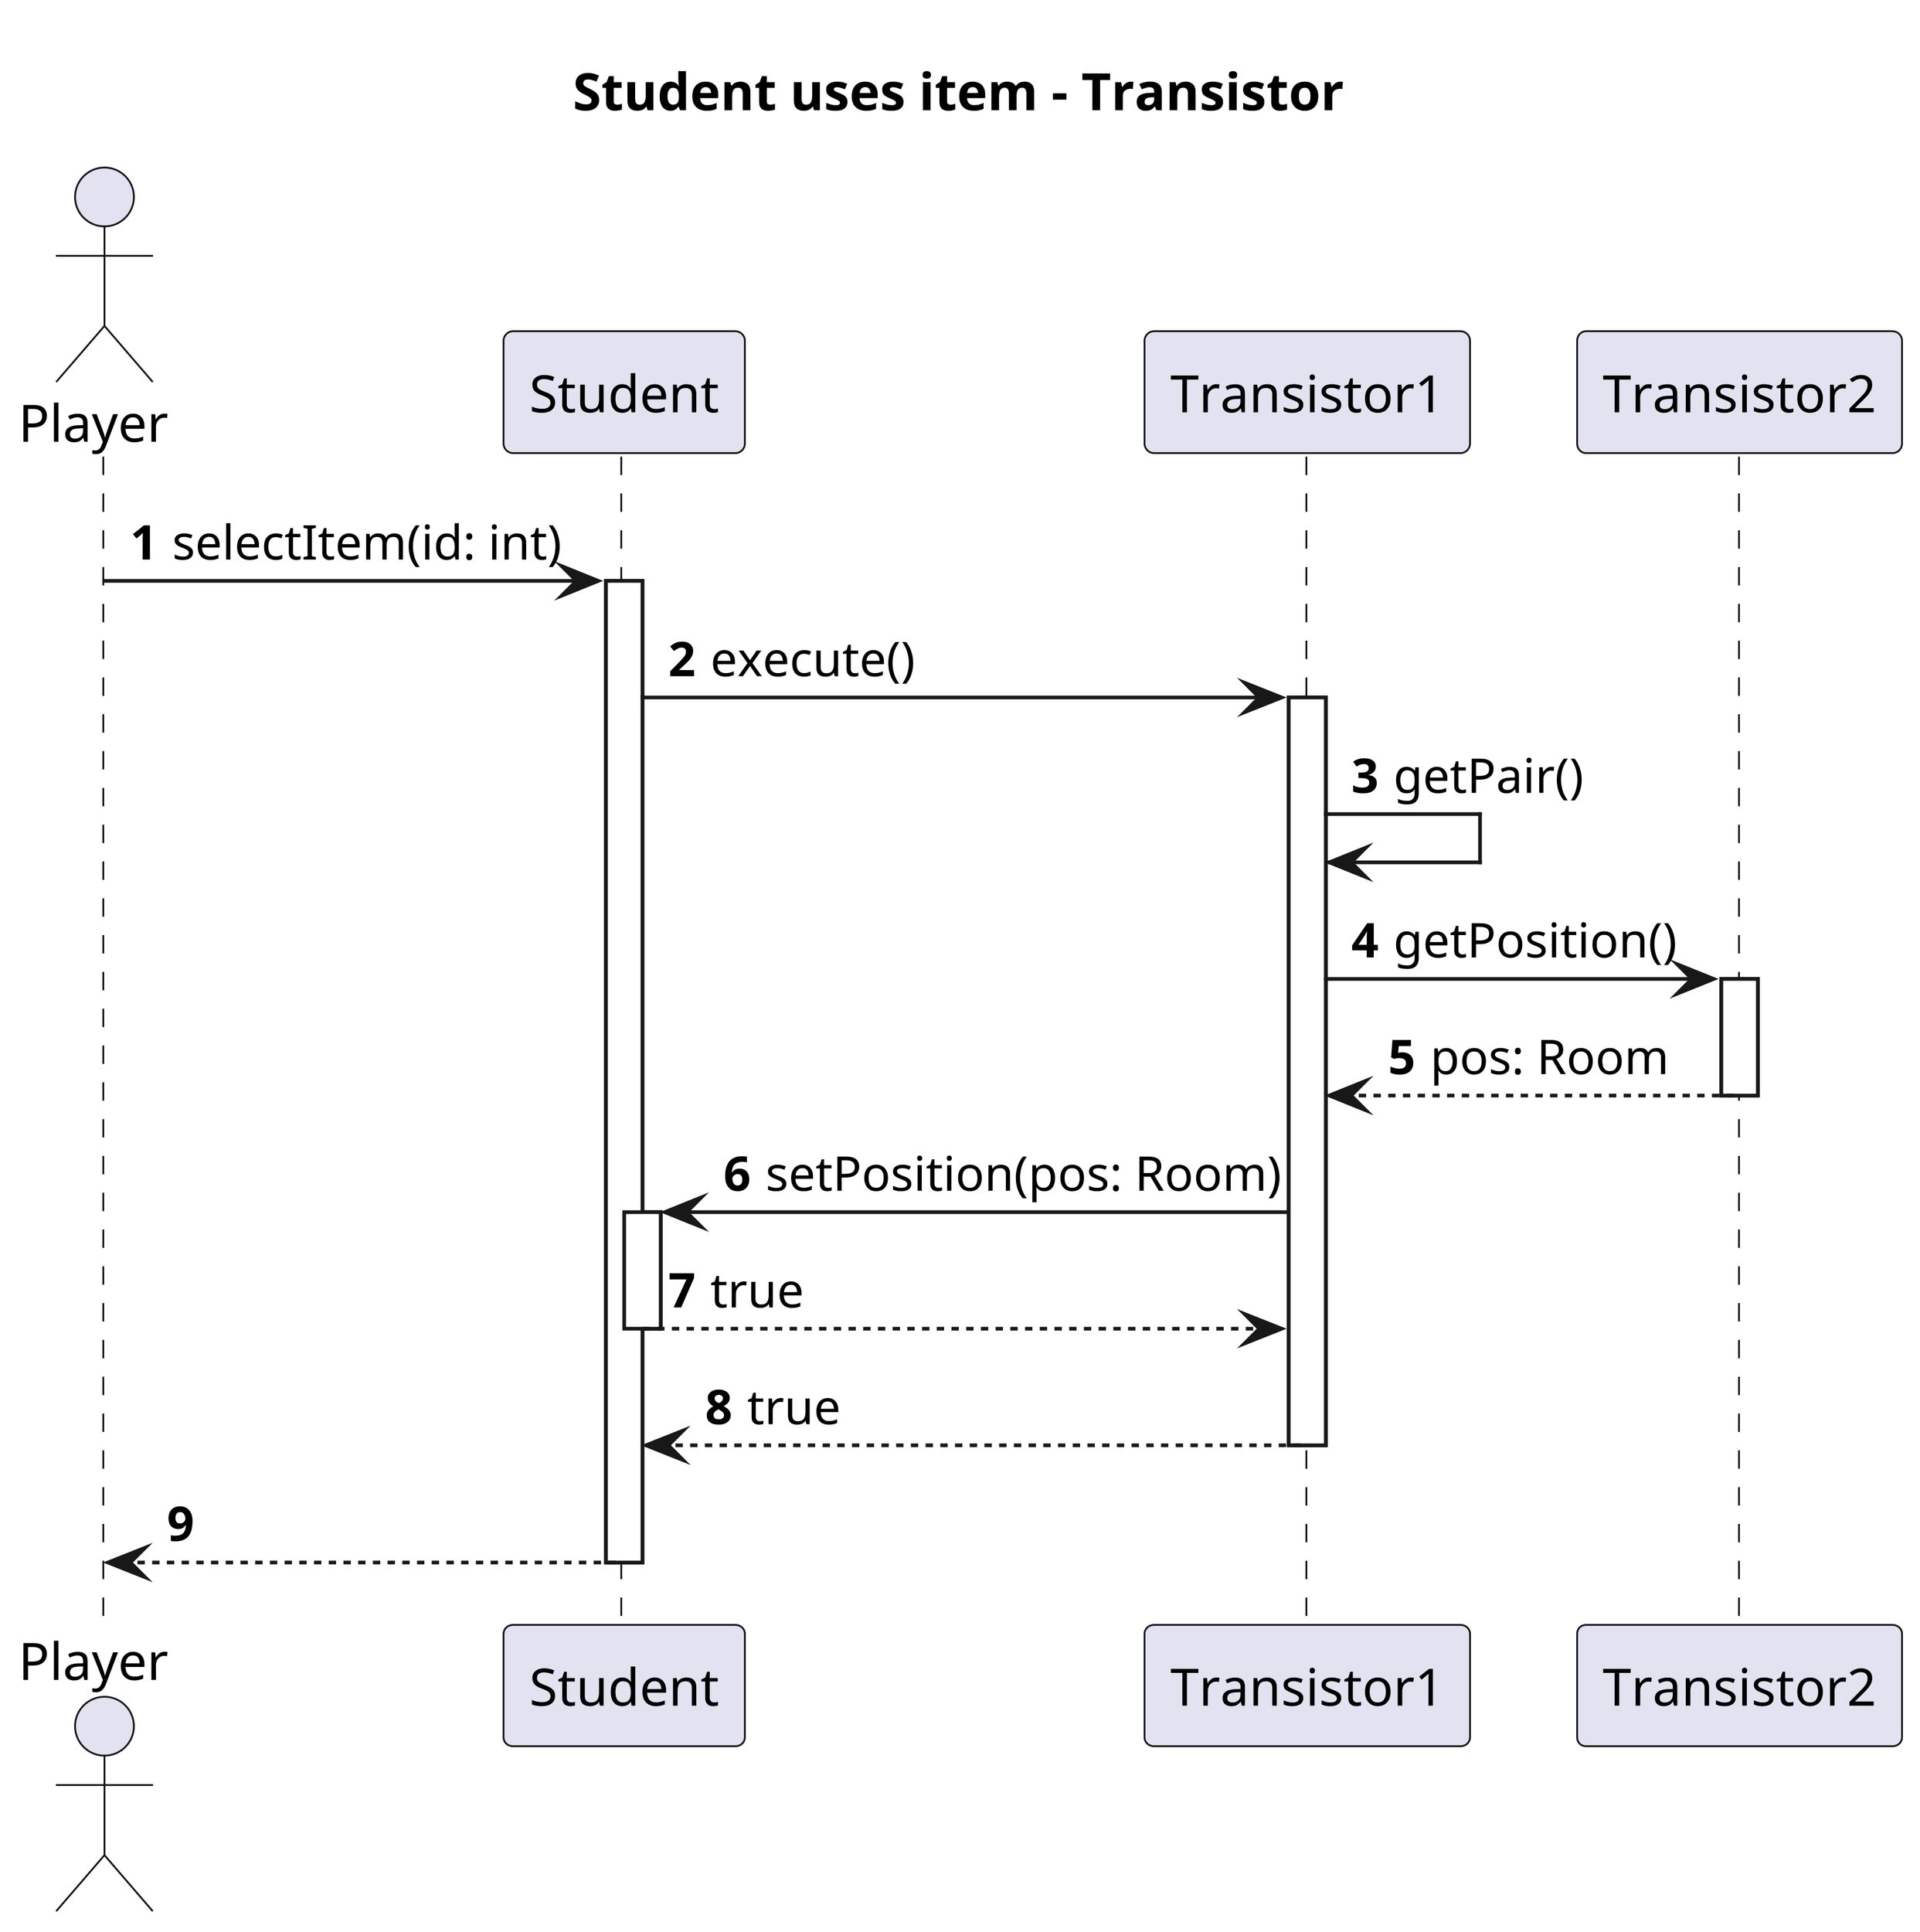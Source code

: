 @startuml
'https://plantuml.com/sequence-diagram

autonumber
title Student uses item - Transistor
skinparam dpi 600

actor Player as p
participant Student as s
participant Transistor1 as t1
participant Transistor2 as t2

p -> s: selectItem(id: int)
activate s

s -> t1: execute()
activate t1

t1 -> t1: getPair()

t1 -> t2: getPosition()
activate t2
return pos: Room

t1 -> s: setPosition(pos: Room)
activate s
return true

return true
return

@enduml